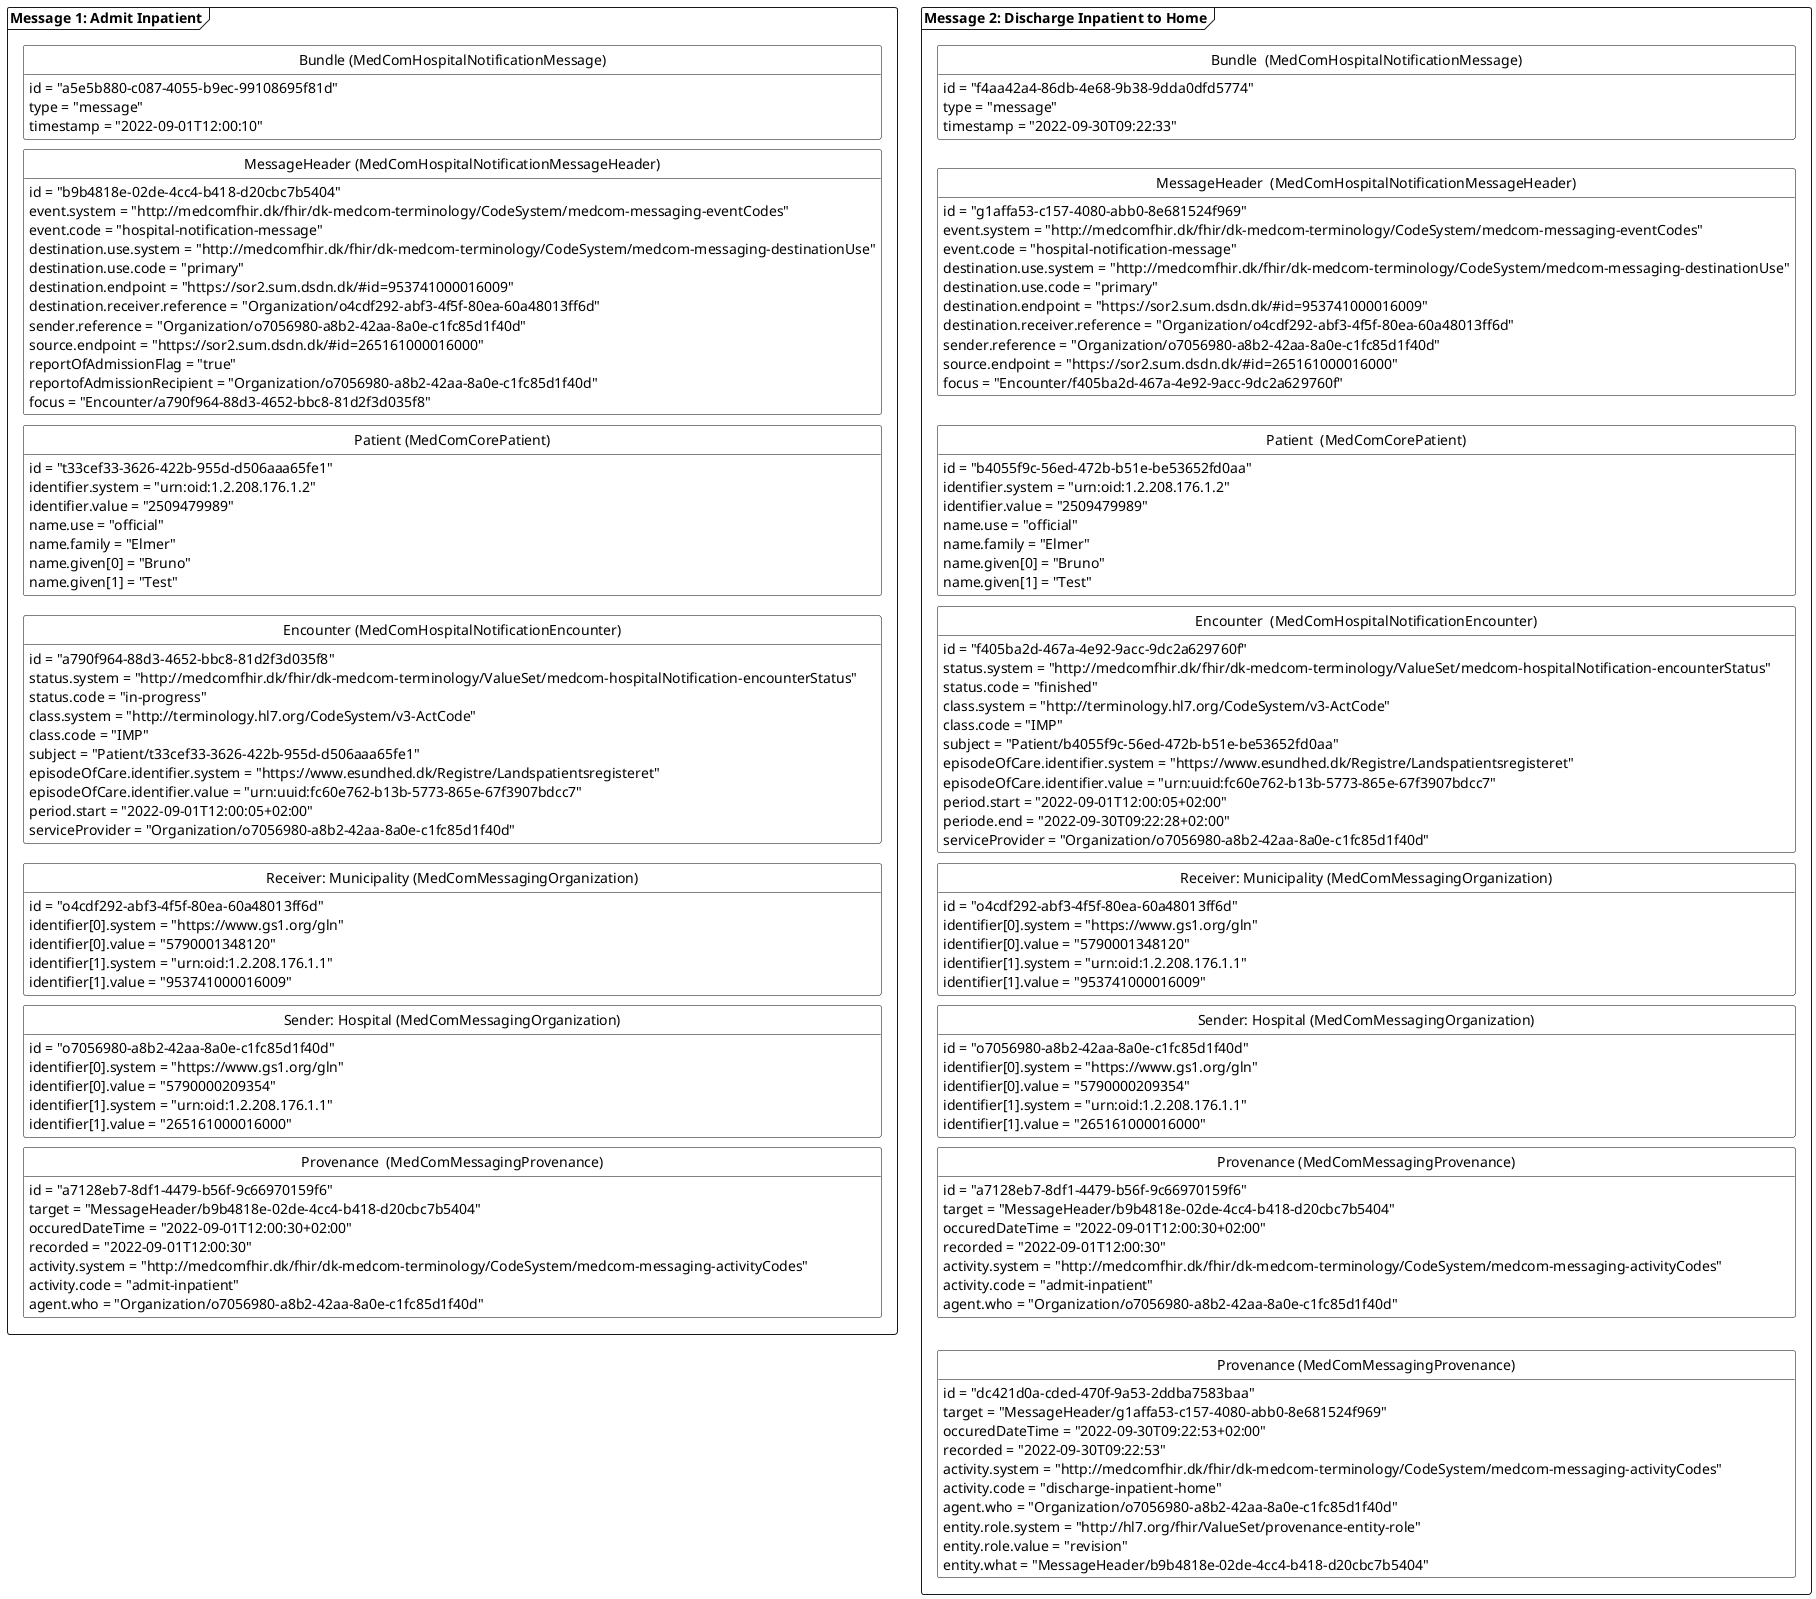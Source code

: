 @startuml HNAdmitInPat

'layout
skinparam class {
    BackgroundColor White
    BorderColor Black
    ArrowColor Black
  }
hide circle
hide empty members
skinparam SameClassWidth true
skinparam Ranksep 10

'Message 1: Admit inpatient
package "Message 1: Admit Inpatient" as admit <<Frame>>{
    class "Bundle (MedComHospitalNotificationMessage)" as admitB{
        id = "a5e5b880-c087-4055-b9ec-99108695f81d"
        type = "message"
        timestamp = "2022-09-01T12:00:10"
    }
    class "MessageHeader (MedComHospitalNotificationMessageHeader)" as admitMH{
        id = "b9b4818e-02de-4cc4-b418-d20cbc7b5404"
        event.system = "http://medcomfhir.dk/fhir/dk-medcom-terminology/CodeSystem/medcom-messaging-eventCodes"
        event.code = "hospital-notification-message"
        destination.use.system = "http://medcomfhir.dk/fhir/dk-medcom-terminology/CodeSystem/medcom-messaging-destinationUse"
        destination.use.code = "primary"
        destination.endpoint = "https://sor2.sum.dsdn.dk/#id=953741000016009"
        destination.receiver.reference = "Organization/o4cdf292-abf3-4f5f-80ea-60a48013ff6d"
        sender.reference = "Organization/o7056980-a8b2-42aa-8a0e-c1fc85d1f40d"
        source.endpoint = "https://sor2.sum.dsdn.dk/#id=265161000016000"
        reportOfAdmissionFlag = "true"
        reportofAdmissionRecipient = "Organization/o7056980-a8b2-42aa-8a0e-c1fc85d1f40d"
        focus = "Encounter/a790f964-88d3-4652-bbc8-81d2f3d035f8"
    }
    class "Patient (MedComCorePatient)" as admitPT{
        id = "t33cef33-3626-422b-955d-d506aaa65fe1"
        identifier.system = "urn:oid:1.2.208.176.1.2"
        identifier.value = "2509479989"
        name.use = "official"
        name.family = "Elmer"
        name.given[0] = "Bruno"
        name.given[1] = "Test"
    }
    class "Encounter (MedComHospitalNotificationEncounter)" as admitENC{
        id = "a790f964-88d3-4652-bbc8-81d2f3d035f8"
        status.system = "http://medcomfhir.dk/fhir/dk-medcom-terminology/ValueSet/medcom-hospitalNotification-encounterStatus"
        status.code = "in-progress"
        class.system = "http://terminology.hl7.org/CodeSystem/v3-ActCode"
        class.code = "IMP"
        subject = "Patient/t33cef33-3626-422b-955d-d506aaa65fe1"
        episodeOfCare.identifier.system = "https://www.esundhed.dk/Registre/Landspatientsregisteret"
        episodeOfCare.identifier.value = "urn:uuid:fc60e762-b13b-5773-865e-67f3907bdcc7"
        period.start = "2022-09-01T12:00:05+02:00"
        serviceProvider = "Organization/o7056980-a8b2-42aa-8a0e-c1fc85d1f40d"
    }    
    class "Receiver: Municipality (MedComMessagingOrganization)" as admitROrg{
        id = "o4cdf292-abf3-4f5f-80ea-60a48013ff6d"
        identifier[0].system = "https://www.gs1.org/gln"
        identifier[0].value = "5790001348120"
        identifier[1].system = "urn:oid:1.2.208.176.1.1"
        identifier[1].value = "953741000016009"
    }
    class "Sender: Hospital (MedComMessagingOrganization)" as admitSOrg{
        id = "o7056980-a8b2-42aa-8a0e-c1fc85d1f40d"
        identifier[0].system = "https://www.gs1.org/gln"
        identifier[0].value = "5790000209354"
        identifier[1].system = "urn:oid:1.2.208.176.1.1"
        identifier[1].value = "265161000016000"
    }
    class "Provenance  (MedComMessagingProvenance)" as admitPRO{
        id = "a7128eb7-8df1-4479-b56f-9c66970159f6"
        target = "MessageHeader/b9b4818e-02de-4cc4-b418-d20cbc7b5404"
        occuredDateTime = "2022-09-01T12:00:30+02:00"
        recorded = "2022-09-01T12:00:30"
        activity.system = "http://medcomfhir.dk/fhir/dk-medcom-terminology/CodeSystem/medcom-messaging-activityCodes"
        activity.code = "admit-inpatient"
        agent.who = "Organization/o7056980-a8b2-42aa-8a0e-c1fc85d1f40d"
    }

admitB -[hidden]- admitMH
admitMH-[hidden]-admitPT
admitPT-[hidden]-admitENC
admitENC-[hidden]-admitROrg
admitROrg-[hidden]-admitSOrg
admitSOrg-[hidden]-admitPRO
}

package "Message 2: Discharge Inpatient to Home" as finished <<Frame>>{
    class "Bundle  (MedComHospitalNotificationMessage)" as finishedB{
        id = "f4aa42a4-86db-4e68-9b38-9dda0dfd5774"
        type = "message"
        timestamp = "2022-09-30T09:22:33"
    }
    class "MessageHeader  (MedComHospitalNotificationMessageHeader)" as finishedMH{
        id = "g1affa53-c157-4080-abb0-8e681524f969"
        event.system = "http://medcomfhir.dk/fhir/dk-medcom-terminology/CodeSystem/medcom-messaging-eventCodes"
        event.code = "hospital-notification-message"
        destination.use.system = "http://medcomfhir.dk/fhir/dk-medcom-terminology/CodeSystem/medcom-messaging-destinationUse"
        destination.use.code = "primary"
        destination.endpoint = "https://sor2.sum.dsdn.dk/#id=953741000016009"
        destination.receiver.reference = "Organization/o4cdf292-abf3-4f5f-80ea-60a48013ff6d"
        sender.reference = "Organization/o7056980-a8b2-42aa-8a0e-c1fc85d1f40d"
        source.endpoint = "https://sor2.sum.dsdn.dk/#id=265161000016000"
        focus = "Encounter/f405ba2d-467a-4e92-9acc-9dc2a629760f"
    }
    class "Patient  (MedComCorePatient)" as finishedPT{
        id = "b4055f9c-56ed-472b-b51e-be53652fd0aa"
        identifier.system = "urn:oid:1.2.208.176.1.2"
        identifier.value = "2509479989"
        name.use = "official"
        name.family = "Elmer"
        name.given[0] = "Bruno"
        name.given[1] = "Test"
    }
    class "Encounter  (MedComHospitalNotificationEncounter)" as finishedENC{
        id = "f405ba2d-467a-4e92-9acc-9dc2a629760f"
        status.system = "http://medcomfhir.dk/fhir/dk-medcom-terminology/ValueSet/medcom-hospitalNotification-encounterStatus"
        status.code = "finished"
        class.system = "http://terminology.hl7.org/CodeSystem/v3-ActCode"
        class.code = "IMP"
        subject = "Patient/b4055f9c-56ed-472b-b51e-be53652fd0aa"
        episodeOfCare.identifier.system = "https://www.esundhed.dk/Registre/Landspatientsregisteret"
        episodeOfCare.identifier.value = "urn:uuid:fc60e762-b13b-5773-865e-67f3907bdcc7"
        period.start = "2022-09-01T12:00:05+02:00"
        periode.end = "2022-09-30T09:22:28+02:00"
        serviceProvider = "Organization/o7056980-a8b2-42aa-8a0e-c1fc85d1f40d"
    } 
    class "Receiver: Municipality (MedComMessagingOrganization)" as finishedROrg{
        id = "o4cdf292-abf3-4f5f-80ea-60a48013ff6d"
        identifier[0].system = "https://www.gs1.org/gln"
        identifier[0].value = "5790001348120"
        identifier[1].system = "urn:oid:1.2.208.176.1.1"
        identifier[1].value = "953741000016009"
    }
    class "Sender: Hospital (MedComMessagingOrganization)" as finishedSOrg{
        id = "o7056980-a8b2-42aa-8a0e-c1fc85d1f40d"
        identifier[0].system = "https://www.gs1.org/gln"
        identifier[0].value = "5790000209354"
        identifier[1].system = "urn:oid:1.2.208.176.1.1"
        identifier[1].value = "265161000016000"
    } 
    class "Provenance (MedComMessagingProvenance)" as admitfinishedPRO{
        id = "a7128eb7-8df1-4479-b56f-9c66970159f6"
        target = "MessageHeader/b9b4818e-02de-4cc4-b418-d20cbc7b5404"
        occuredDateTime = "2022-09-01T12:00:30+02:00"
        recorded = "2022-09-01T12:00:30"
        activity.system = "http://medcomfhir.dk/fhir/dk-medcom-terminology/CodeSystem/medcom-messaging-activityCodes"
        activity.code = "admit-inpatient"
        agent.who = "Organization/o7056980-a8b2-42aa-8a0e-c1fc85d1f40d"
    }
    class "Provenance (MedComMessagingProvenance)" as finishedPRO{
        id = "dc421d0a-cded-470f-9a53-2ddba7583baa"
        target = "MessageHeader/g1affa53-c157-4080-abb0-8e681524f969"
        occuredDateTime = "2022-09-30T09:22:53+02:00"
        recorded = "2022-09-30T09:22:53"
        activity.system = "http://medcomfhir.dk/fhir/dk-medcom-terminology/CodeSystem/medcom-messaging-activityCodes"
        activity.code = "discharge-inpatient-home"
        agent.who = "Organization/o7056980-a8b2-42aa-8a0e-c1fc85d1f40d"
        entity.role.system = "http://hl7.org/fhir/ValueSet/provenance-entity-role"
        entity.role.value = "revision"
        entity.what = "MessageHeader/b9b4818e-02de-4cc4-b418-d20cbc7b5404"
    }
finishedB-[hidden]-finishedMH
finishedMH-[hidden]-finishedPT
finishedPT-[hidden]-finishedENC
finishedENC-[hidden]-finishedROrg
finishedROrg-[hidden]-finishedSOrg
finishedSOrg-[hidden]-admitfinishedPRO
admitfinishedPRO-[hidden]-finishedPRO

}
' pile mellem de to beskeder
' admit --> finished


@enduml

